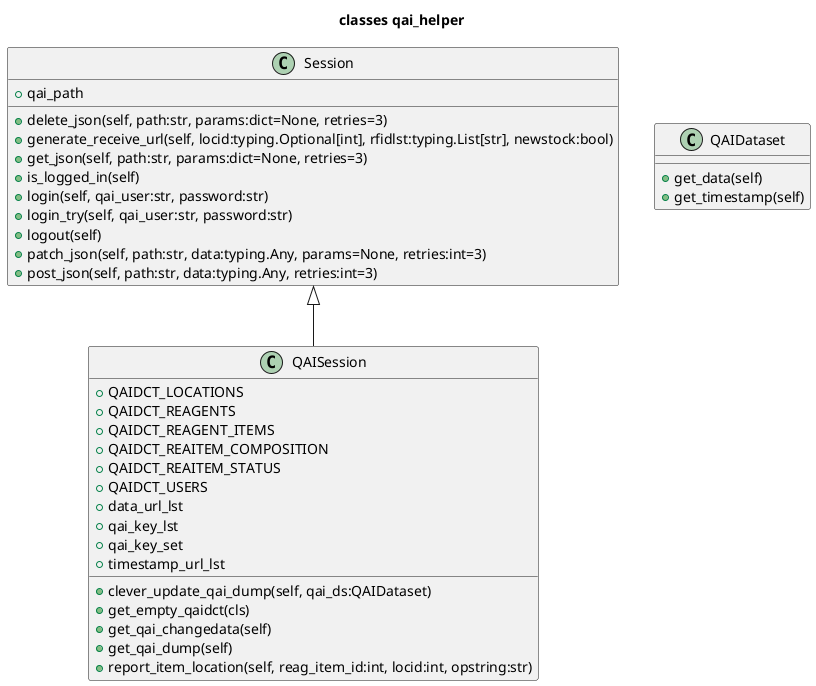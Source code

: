 @startuml
title classes qai_helper
class Session {
    +qai_path
    +delete_json(self, path:str, params:dict=None, retries=3)
    +generate_receive_url(self, locid:typing.Optional[int], rfidlst:typing.List[str], newstock:bool)
    +get_json(self, path:str, params:dict=None, retries=3)
    +is_logged_in(self)
    +login(self, qai_user:str, password:str)
    +login_try(self, qai_user:str, password:str)
    +logout(self)
    +patch_json(self, path:str, data:typing.Any, params=None, retries:int=3)
    +post_json(self, path:str, data:typing.Any, retries:int=3)
}
class QAIDataset {
    +get_data(self)
    +get_timestamp(self)
}
class QAISession {
    +QAIDCT_LOCATIONS
    +QAIDCT_REAGENTS
    +QAIDCT_REAGENT_ITEMS
    +QAIDCT_REAITEM_COMPOSITION
    +QAIDCT_REAITEM_STATUS
    +QAIDCT_USERS
    +data_url_lst
    +qai_key_lst
    +qai_key_set
    +timestamp_url_lst
    +clever_update_qai_dump(self, qai_ds:QAIDataset)
    +get_empty_qaidct(cls)
    +get_qai_changedata(self)
    +get_qai_dump(self)
    +report_item_location(self, reag_item_id:int, locid:int, opstring:str)
}

Session <|-- QAISession

@enduml
